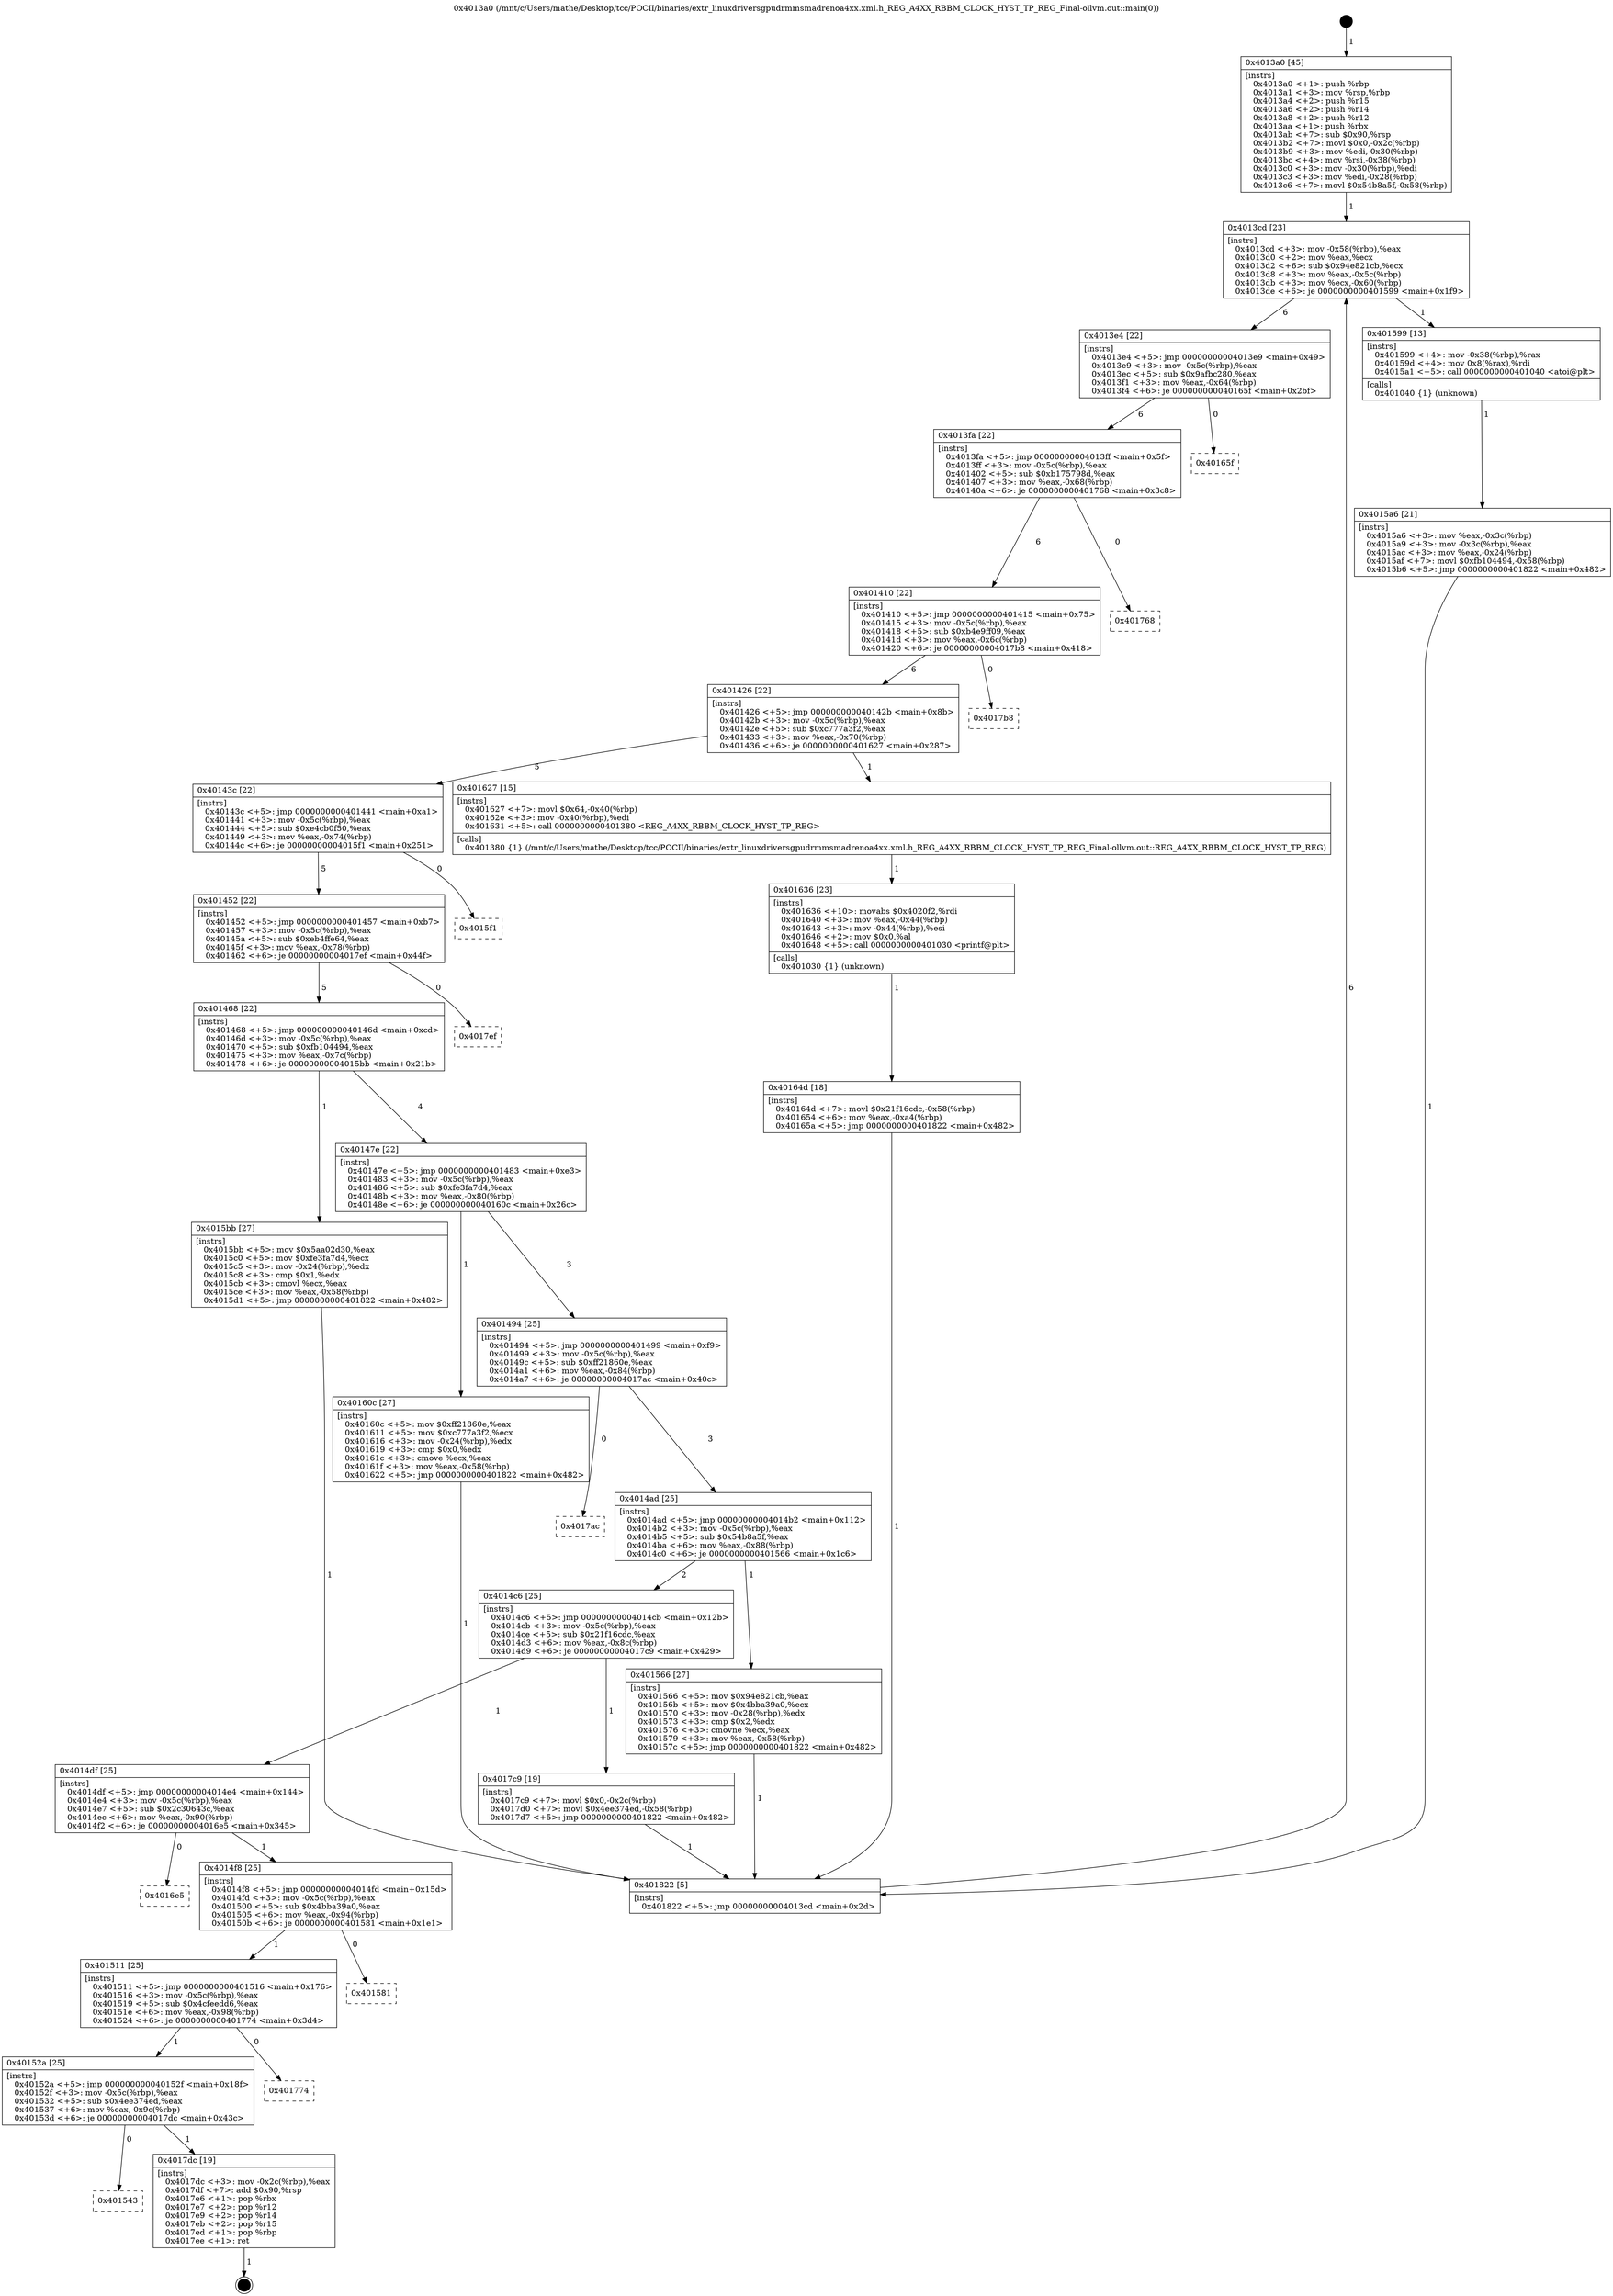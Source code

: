 digraph "0x4013a0" {
  label = "0x4013a0 (/mnt/c/Users/mathe/Desktop/tcc/POCII/binaries/extr_linuxdriversgpudrmmsmadrenoa4xx.xml.h_REG_A4XX_RBBM_CLOCK_HYST_TP_REG_Final-ollvm.out::main(0))"
  labelloc = "t"
  node[shape=record]

  Entry [label="",width=0.3,height=0.3,shape=circle,fillcolor=black,style=filled]
  "0x4013cd" [label="{
     0x4013cd [23]\l
     | [instrs]\l
     &nbsp;&nbsp;0x4013cd \<+3\>: mov -0x58(%rbp),%eax\l
     &nbsp;&nbsp;0x4013d0 \<+2\>: mov %eax,%ecx\l
     &nbsp;&nbsp;0x4013d2 \<+6\>: sub $0x94e821cb,%ecx\l
     &nbsp;&nbsp;0x4013d8 \<+3\>: mov %eax,-0x5c(%rbp)\l
     &nbsp;&nbsp;0x4013db \<+3\>: mov %ecx,-0x60(%rbp)\l
     &nbsp;&nbsp;0x4013de \<+6\>: je 0000000000401599 \<main+0x1f9\>\l
  }"]
  "0x401599" [label="{
     0x401599 [13]\l
     | [instrs]\l
     &nbsp;&nbsp;0x401599 \<+4\>: mov -0x38(%rbp),%rax\l
     &nbsp;&nbsp;0x40159d \<+4\>: mov 0x8(%rax),%rdi\l
     &nbsp;&nbsp;0x4015a1 \<+5\>: call 0000000000401040 \<atoi@plt\>\l
     | [calls]\l
     &nbsp;&nbsp;0x401040 \{1\} (unknown)\l
  }"]
  "0x4013e4" [label="{
     0x4013e4 [22]\l
     | [instrs]\l
     &nbsp;&nbsp;0x4013e4 \<+5\>: jmp 00000000004013e9 \<main+0x49\>\l
     &nbsp;&nbsp;0x4013e9 \<+3\>: mov -0x5c(%rbp),%eax\l
     &nbsp;&nbsp;0x4013ec \<+5\>: sub $0x9afbc280,%eax\l
     &nbsp;&nbsp;0x4013f1 \<+3\>: mov %eax,-0x64(%rbp)\l
     &nbsp;&nbsp;0x4013f4 \<+6\>: je 000000000040165f \<main+0x2bf\>\l
  }"]
  Exit [label="",width=0.3,height=0.3,shape=circle,fillcolor=black,style=filled,peripheries=2]
  "0x40165f" [label="{
     0x40165f\l
  }", style=dashed]
  "0x4013fa" [label="{
     0x4013fa [22]\l
     | [instrs]\l
     &nbsp;&nbsp;0x4013fa \<+5\>: jmp 00000000004013ff \<main+0x5f\>\l
     &nbsp;&nbsp;0x4013ff \<+3\>: mov -0x5c(%rbp),%eax\l
     &nbsp;&nbsp;0x401402 \<+5\>: sub $0xb175798d,%eax\l
     &nbsp;&nbsp;0x401407 \<+3\>: mov %eax,-0x68(%rbp)\l
     &nbsp;&nbsp;0x40140a \<+6\>: je 0000000000401768 \<main+0x3c8\>\l
  }"]
  "0x401543" [label="{
     0x401543\l
  }", style=dashed]
  "0x401768" [label="{
     0x401768\l
  }", style=dashed]
  "0x401410" [label="{
     0x401410 [22]\l
     | [instrs]\l
     &nbsp;&nbsp;0x401410 \<+5\>: jmp 0000000000401415 \<main+0x75\>\l
     &nbsp;&nbsp;0x401415 \<+3\>: mov -0x5c(%rbp),%eax\l
     &nbsp;&nbsp;0x401418 \<+5\>: sub $0xb4e9ff09,%eax\l
     &nbsp;&nbsp;0x40141d \<+3\>: mov %eax,-0x6c(%rbp)\l
     &nbsp;&nbsp;0x401420 \<+6\>: je 00000000004017b8 \<main+0x418\>\l
  }"]
  "0x4017dc" [label="{
     0x4017dc [19]\l
     | [instrs]\l
     &nbsp;&nbsp;0x4017dc \<+3\>: mov -0x2c(%rbp),%eax\l
     &nbsp;&nbsp;0x4017df \<+7\>: add $0x90,%rsp\l
     &nbsp;&nbsp;0x4017e6 \<+1\>: pop %rbx\l
     &nbsp;&nbsp;0x4017e7 \<+2\>: pop %r12\l
     &nbsp;&nbsp;0x4017e9 \<+2\>: pop %r14\l
     &nbsp;&nbsp;0x4017eb \<+2\>: pop %r15\l
     &nbsp;&nbsp;0x4017ed \<+1\>: pop %rbp\l
     &nbsp;&nbsp;0x4017ee \<+1\>: ret\l
  }"]
  "0x4017b8" [label="{
     0x4017b8\l
  }", style=dashed]
  "0x401426" [label="{
     0x401426 [22]\l
     | [instrs]\l
     &nbsp;&nbsp;0x401426 \<+5\>: jmp 000000000040142b \<main+0x8b\>\l
     &nbsp;&nbsp;0x40142b \<+3\>: mov -0x5c(%rbp),%eax\l
     &nbsp;&nbsp;0x40142e \<+5\>: sub $0xc777a3f2,%eax\l
     &nbsp;&nbsp;0x401433 \<+3\>: mov %eax,-0x70(%rbp)\l
     &nbsp;&nbsp;0x401436 \<+6\>: je 0000000000401627 \<main+0x287\>\l
  }"]
  "0x40152a" [label="{
     0x40152a [25]\l
     | [instrs]\l
     &nbsp;&nbsp;0x40152a \<+5\>: jmp 000000000040152f \<main+0x18f\>\l
     &nbsp;&nbsp;0x40152f \<+3\>: mov -0x5c(%rbp),%eax\l
     &nbsp;&nbsp;0x401532 \<+5\>: sub $0x4ee374ed,%eax\l
     &nbsp;&nbsp;0x401537 \<+6\>: mov %eax,-0x9c(%rbp)\l
     &nbsp;&nbsp;0x40153d \<+6\>: je 00000000004017dc \<main+0x43c\>\l
  }"]
  "0x401627" [label="{
     0x401627 [15]\l
     | [instrs]\l
     &nbsp;&nbsp;0x401627 \<+7\>: movl $0x64,-0x40(%rbp)\l
     &nbsp;&nbsp;0x40162e \<+3\>: mov -0x40(%rbp),%edi\l
     &nbsp;&nbsp;0x401631 \<+5\>: call 0000000000401380 \<REG_A4XX_RBBM_CLOCK_HYST_TP_REG\>\l
     | [calls]\l
     &nbsp;&nbsp;0x401380 \{1\} (/mnt/c/Users/mathe/Desktop/tcc/POCII/binaries/extr_linuxdriversgpudrmmsmadrenoa4xx.xml.h_REG_A4XX_RBBM_CLOCK_HYST_TP_REG_Final-ollvm.out::REG_A4XX_RBBM_CLOCK_HYST_TP_REG)\l
  }"]
  "0x40143c" [label="{
     0x40143c [22]\l
     | [instrs]\l
     &nbsp;&nbsp;0x40143c \<+5\>: jmp 0000000000401441 \<main+0xa1\>\l
     &nbsp;&nbsp;0x401441 \<+3\>: mov -0x5c(%rbp),%eax\l
     &nbsp;&nbsp;0x401444 \<+5\>: sub $0xe4cb0f50,%eax\l
     &nbsp;&nbsp;0x401449 \<+3\>: mov %eax,-0x74(%rbp)\l
     &nbsp;&nbsp;0x40144c \<+6\>: je 00000000004015f1 \<main+0x251\>\l
  }"]
  "0x401774" [label="{
     0x401774\l
  }", style=dashed]
  "0x4015f1" [label="{
     0x4015f1\l
  }", style=dashed]
  "0x401452" [label="{
     0x401452 [22]\l
     | [instrs]\l
     &nbsp;&nbsp;0x401452 \<+5\>: jmp 0000000000401457 \<main+0xb7\>\l
     &nbsp;&nbsp;0x401457 \<+3\>: mov -0x5c(%rbp),%eax\l
     &nbsp;&nbsp;0x40145a \<+5\>: sub $0xeb4ffe64,%eax\l
     &nbsp;&nbsp;0x40145f \<+3\>: mov %eax,-0x78(%rbp)\l
     &nbsp;&nbsp;0x401462 \<+6\>: je 00000000004017ef \<main+0x44f\>\l
  }"]
  "0x401511" [label="{
     0x401511 [25]\l
     | [instrs]\l
     &nbsp;&nbsp;0x401511 \<+5\>: jmp 0000000000401516 \<main+0x176\>\l
     &nbsp;&nbsp;0x401516 \<+3\>: mov -0x5c(%rbp),%eax\l
     &nbsp;&nbsp;0x401519 \<+5\>: sub $0x4cfeedd6,%eax\l
     &nbsp;&nbsp;0x40151e \<+6\>: mov %eax,-0x98(%rbp)\l
     &nbsp;&nbsp;0x401524 \<+6\>: je 0000000000401774 \<main+0x3d4\>\l
  }"]
  "0x4017ef" [label="{
     0x4017ef\l
  }", style=dashed]
  "0x401468" [label="{
     0x401468 [22]\l
     | [instrs]\l
     &nbsp;&nbsp;0x401468 \<+5\>: jmp 000000000040146d \<main+0xcd\>\l
     &nbsp;&nbsp;0x40146d \<+3\>: mov -0x5c(%rbp),%eax\l
     &nbsp;&nbsp;0x401470 \<+5\>: sub $0xfb104494,%eax\l
     &nbsp;&nbsp;0x401475 \<+3\>: mov %eax,-0x7c(%rbp)\l
     &nbsp;&nbsp;0x401478 \<+6\>: je 00000000004015bb \<main+0x21b\>\l
  }"]
  "0x401581" [label="{
     0x401581\l
  }", style=dashed]
  "0x4015bb" [label="{
     0x4015bb [27]\l
     | [instrs]\l
     &nbsp;&nbsp;0x4015bb \<+5\>: mov $0x5aa02d30,%eax\l
     &nbsp;&nbsp;0x4015c0 \<+5\>: mov $0xfe3fa7d4,%ecx\l
     &nbsp;&nbsp;0x4015c5 \<+3\>: mov -0x24(%rbp),%edx\l
     &nbsp;&nbsp;0x4015c8 \<+3\>: cmp $0x1,%edx\l
     &nbsp;&nbsp;0x4015cb \<+3\>: cmovl %ecx,%eax\l
     &nbsp;&nbsp;0x4015ce \<+3\>: mov %eax,-0x58(%rbp)\l
     &nbsp;&nbsp;0x4015d1 \<+5\>: jmp 0000000000401822 \<main+0x482\>\l
  }"]
  "0x40147e" [label="{
     0x40147e [22]\l
     | [instrs]\l
     &nbsp;&nbsp;0x40147e \<+5\>: jmp 0000000000401483 \<main+0xe3\>\l
     &nbsp;&nbsp;0x401483 \<+3\>: mov -0x5c(%rbp),%eax\l
     &nbsp;&nbsp;0x401486 \<+5\>: sub $0xfe3fa7d4,%eax\l
     &nbsp;&nbsp;0x40148b \<+3\>: mov %eax,-0x80(%rbp)\l
     &nbsp;&nbsp;0x40148e \<+6\>: je 000000000040160c \<main+0x26c\>\l
  }"]
  "0x4014f8" [label="{
     0x4014f8 [25]\l
     | [instrs]\l
     &nbsp;&nbsp;0x4014f8 \<+5\>: jmp 00000000004014fd \<main+0x15d\>\l
     &nbsp;&nbsp;0x4014fd \<+3\>: mov -0x5c(%rbp),%eax\l
     &nbsp;&nbsp;0x401500 \<+5\>: sub $0x4bba39a0,%eax\l
     &nbsp;&nbsp;0x401505 \<+6\>: mov %eax,-0x94(%rbp)\l
     &nbsp;&nbsp;0x40150b \<+6\>: je 0000000000401581 \<main+0x1e1\>\l
  }"]
  "0x40160c" [label="{
     0x40160c [27]\l
     | [instrs]\l
     &nbsp;&nbsp;0x40160c \<+5\>: mov $0xff21860e,%eax\l
     &nbsp;&nbsp;0x401611 \<+5\>: mov $0xc777a3f2,%ecx\l
     &nbsp;&nbsp;0x401616 \<+3\>: mov -0x24(%rbp),%edx\l
     &nbsp;&nbsp;0x401619 \<+3\>: cmp $0x0,%edx\l
     &nbsp;&nbsp;0x40161c \<+3\>: cmove %ecx,%eax\l
     &nbsp;&nbsp;0x40161f \<+3\>: mov %eax,-0x58(%rbp)\l
     &nbsp;&nbsp;0x401622 \<+5\>: jmp 0000000000401822 \<main+0x482\>\l
  }"]
  "0x401494" [label="{
     0x401494 [25]\l
     | [instrs]\l
     &nbsp;&nbsp;0x401494 \<+5\>: jmp 0000000000401499 \<main+0xf9\>\l
     &nbsp;&nbsp;0x401499 \<+3\>: mov -0x5c(%rbp),%eax\l
     &nbsp;&nbsp;0x40149c \<+5\>: sub $0xff21860e,%eax\l
     &nbsp;&nbsp;0x4014a1 \<+6\>: mov %eax,-0x84(%rbp)\l
     &nbsp;&nbsp;0x4014a7 \<+6\>: je 00000000004017ac \<main+0x40c\>\l
  }"]
  "0x4016e5" [label="{
     0x4016e5\l
  }", style=dashed]
  "0x4017ac" [label="{
     0x4017ac\l
  }", style=dashed]
  "0x4014ad" [label="{
     0x4014ad [25]\l
     | [instrs]\l
     &nbsp;&nbsp;0x4014ad \<+5\>: jmp 00000000004014b2 \<main+0x112\>\l
     &nbsp;&nbsp;0x4014b2 \<+3\>: mov -0x5c(%rbp),%eax\l
     &nbsp;&nbsp;0x4014b5 \<+5\>: sub $0x54b8a5f,%eax\l
     &nbsp;&nbsp;0x4014ba \<+6\>: mov %eax,-0x88(%rbp)\l
     &nbsp;&nbsp;0x4014c0 \<+6\>: je 0000000000401566 \<main+0x1c6\>\l
  }"]
  "0x4014df" [label="{
     0x4014df [25]\l
     | [instrs]\l
     &nbsp;&nbsp;0x4014df \<+5\>: jmp 00000000004014e4 \<main+0x144\>\l
     &nbsp;&nbsp;0x4014e4 \<+3\>: mov -0x5c(%rbp),%eax\l
     &nbsp;&nbsp;0x4014e7 \<+5\>: sub $0x2c30643c,%eax\l
     &nbsp;&nbsp;0x4014ec \<+6\>: mov %eax,-0x90(%rbp)\l
     &nbsp;&nbsp;0x4014f2 \<+6\>: je 00000000004016e5 \<main+0x345\>\l
  }"]
  "0x401566" [label="{
     0x401566 [27]\l
     | [instrs]\l
     &nbsp;&nbsp;0x401566 \<+5\>: mov $0x94e821cb,%eax\l
     &nbsp;&nbsp;0x40156b \<+5\>: mov $0x4bba39a0,%ecx\l
     &nbsp;&nbsp;0x401570 \<+3\>: mov -0x28(%rbp),%edx\l
     &nbsp;&nbsp;0x401573 \<+3\>: cmp $0x2,%edx\l
     &nbsp;&nbsp;0x401576 \<+3\>: cmovne %ecx,%eax\l
     &nbsp;&nbsp;0x401579 \<+3\>: mov %eax,-0x58(%rbp)\l
     &nbsp;&nbsp;0x40157c \<+5\>: jmp 0000000000401822 \<main+0x482\>\l
  }"]
  "0x4014c6" [label="{
     0x4014c6 [25]\l
     | [instrs]\l
     &nbsp;&nbsp;0x4014c6 \<+5\>: jmp 00000000004014cb \<main+0x12b\>\l
     &nbsp;&nbsp;0x4014cb \<+3\>: mov -0x5c(%rbp),%eax\l
     &nbsp;&nbsp;0x4014ce \<+5\>: sub $0x21f16cdc,%eax\l
     &nbsp;&nbsp;0x4014d3 \<+6\>: mov %eax,-0x8c(%rbp)\l
     &nbsp;&nbsp;0x4014d9 \<+6\>: je 00000000004017c9 \<main+0x429\>\l
  }"]
  "0x401822" [label="{
     0x401822 [5]\l
     | [instrs]\l
     &nbsp;&nbsp;0x401822 \<+5\>: jmp 00000000004013cd \<main+0x2d\>\l
  }"]
  "0x4013a0" [label="{
     0x4013a0 [45]\l
     | [instrs]\l
     &nbsp;&nbsp;0x4013a0 \<+1\>: push %rbp\l
     &nbsp;&nbsp;0x4013a1 \<+3\>: mov %rsp,%rbp\l
     &nbsp;&nbsp;0x4013a4 \<+2\>: push %r15\l
     &nbsp;&nbsp;0x4013a6 \<+2\>: push %r14\l
     &nbsp;&nbsp;0x4013a8 \<+2\>: push %r12\l
     &nbsp;&nbsp;0x4013aa \<+1\>: push %rbx\l
     &nbsp;&nbsp;0x4013ab \<+7\>: sub $0x90,%rsp\l
     &nbsp;&nbsp;0x4013b2 \<+7\>: movl $0x0,-0x2c(%rbp)\l
     &nbsp;&nbsp;0x4013b9 \<+3\>: mov %edi,-0x30(%rbp)\l
     &nbsp;&nbsp;0x4013bc \<+4\>: mov %rsi,-0x38(%rbp)\l
     &nbsp;&nbsp;0x4013c0 \<+3\>: mov -0x30(%rbp),%edi\l
     &nbsp;&nbsp;0x4013c3 \<+3\>: mov %edi,-0x28(%rbp)\l
     &nbsp;&nbsp;0x4013c6 \<+7\>: movl $0x54b8a5f,-0x58(%rbp)\l
  }"]
  "0x4015a6" [label="{
     0x4015a6 [21]\l
     | [instrs]\l
     &nbsp;&nbsp;0x4015a6 \<+3\>: mov %eax,-0x3c(%rbp)\l
     &nbsp;&nbsp;0x4015a9 \<+3\>: mov -0x3c(%rbp),%eax\l
     &nbsp;&nbsp;0x4015ac \<+3\>: mov %eax,-0x24(%rbp)\l
     &nbsp;&nbsp;0x4015af \<+7\>: movl $0xfb104494,-0x58(%rbp)\l
     &nbsp;&nbsp;0x4015b6 \<+5\>: jmp 0000000000401822 \<main+0x482\>\l
  }"]
  "0x401636" [label="{
     0x401636 [23]\l
     | [instrs]\l
     &nbsp;&nbsp;0x401636 \<+10\>: movabs $0x4020f2,%rdi\l
     &nbsp;&nbsp;0x401640 \<+3\>: mov %eax,-0x44(%rbp)\l
     &nbsp;&nbsp;0x401643 \<+3\>: mov -0x44(%rbp),%esi\l
     &nbsp;&nbsp;0x401646 \<+2\>: mov $0x0,%al\l
     &nbsp;&nbsp;0x401648 \<+5\>: call 0000000000401030 \<printf@plt\>\l
     | [calls]\l
     &nbsp;&nbsp;0x401030 \{1\} (unknown)\l
  }"]
  "0x40164d" [label="{
     0x40164d [18]\l
     | [instrs]\l
     &nbsp;&nbsp;0x40164d \<+7\>: movl $0x21f16cdc,-0x58(%rbp)\l
     &nbsp;&nbsp;0x401654 \<+6\>: mov %eax,-0xa4(%rbp)\l
     &nbsp;&nbsp;0x40165a \<+5\>: jmp 0000000000401822 \<main+0x482\>\l
  }"]
  "0x4017c9" [label="{
     0x4017c9 [19]\l
     | [instrs]\l
     &nbsp;&nbsp;0x4017c9 \<+7\>: movl $0x0,-0x2c(%rbp)\l
     &nbsp;&nbsp;0x4017d0 \<+7\>: movl $0x4ee374ed,-0x58(%rbp)\l
     &nbsp;&nbsp;0x4017d7 \<+5\>: jmp 0000000000401822 \<main+0x482\>\l
  }"]
  Entry -> "0x4013a0" [label=" 1"]
  "0x4013cd" -> "0x401599" [label=" 1"]
  "0x4013cd" -> "0x4013e4" [label=" 6"]
  "0x4017dc" -> Exit [label=" 1"]
  "0x4013e4" -> "0x40165f" [label=" 0"]
  "0x4013e4" -> "0x4013fa" [label=" 6"]
  "0x40152a" -> "0x401543" [label=" 0"]
  "0x4013fa" -> "0x401768" [label=" 0"]
  "0x4013fa" -> "0x401410" [label=" 6"]
  "0x40152a" -> "0x4017dc" [label=" 1"]
  "0x401410" -> "0x4017b8" [label=" 0"]
  "0x401410" -> "0x401426" [label=" 6"]
  "0x401511" -> "0x40152a" [label=" 1"]
  "0x401426" -> "0x401627" [label=" 1"]
  "0x401426" -> "0x40143c" [label=" 5"]
  "0x401511" -> "0x401774" [label=" 0"]
  "0x40143c" -> "0x4015f1" [label=" 0"]
  "0x40143c" -> "0x401452" [label=" 5"]
  "0x4014f8" -> "0x401511" [label=" 1"]
  "0x401452" -> "0x4017ef" [label=" 0"]
  "0x401452" -> "0x401468" [label=" 5"]
  "0x4014f8" -> "0x401581" [label=" 0"]
  "0x401468" -> "0x4015bb" [label=" 1"]
  "0x401468" -> "0x40147e" [label=" 4"]
  "0x4014df" -> "0x4014f8" [label=" 1"]
  "0x40147e" -> "0x40160c" [label=" 1"]
  "0x40147e" -> "0x401494" [label=" 3"]
  "0x4014df" -> "0x4016e5" [label=" 0"]
  "0x401494" -> "0x4017ac" [label=" 0"]
  "0x401494" -> "0x4014ad" [label=" 3"]
  "0x4017c9" -> "0x401822" [label=" 1"]
  "0x4014ad" -> "0x401566" [label=" 1"]
  "0x4014ad" -> "0x4014c6" [label=" 2"]
  "0x401566" -> "0x401822" [label=" 1"]
  "0x4013a0" -> "0x4013cd" [label=" 1"]
  "0x401822" -> "0x4013cd" [label=" 6"]
  "0x401599" -> "0x4015a6" [label=" 1"]
  "0x4015a6" -> "0x401822" [label=" 1"]
  "0x4015bb" -> "0x401822" [label=" 1"]
  "0x40160c" -> "0x401822" [label=" 1"]
  "0x401627" -> "0x401636" [label=" 1"]
  "0x401636" -> "0x40164d" [label=" 1"]
  "0x40164d" -> "0x401822" [label=" 1"]
  "0x4014c6" -> "0x4014df" [label=" 1"]
  "0x4014c6" -> "0x4017c9" [label=" 1"]
}
